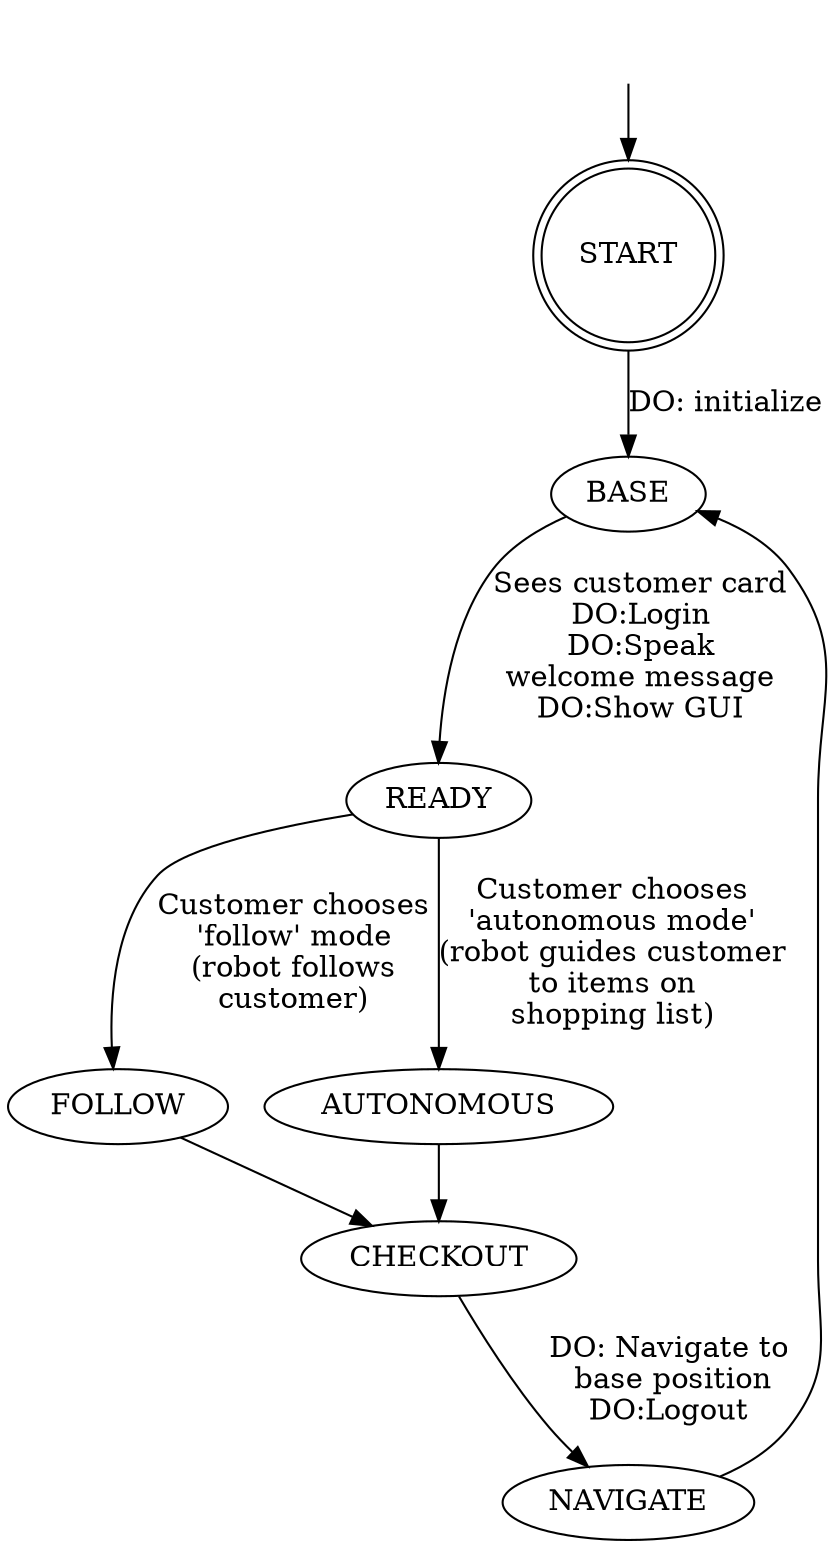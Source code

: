 digraph finite_state_machine {
    // VISUAL OPTIONS
    //  splines=line; // force straight line edges

    START [ shape=doublecircle ]
    start_invisible [ style=invis ]
    start_invisible -> START
    START -> BASE [ label = "DO: initialize" ];
    BASE -> READY [ label = "Sees customer card\nDO:Login\nDO:Speak\nwelcome message\nDO:Show GUI" ];
    READY -> FOLLOW [ label = "Customer chooses\n'follow' mode\n(robot follows\ncustomer)" ];
    READY -> AUTONOMOUS [ label = "Customer chooses\n'autonomous mode'\n(robot guides customer\nto items on\nshopping list)" ];
    AUTONOMOUS, FOLLOW -> CHECKOUT 
    
    CHECKOUT-> NAVIGATE [ label = "DO: Navigate to\n base position\nDO:Logout" ]
    NAVIGATE -> BASE
  
    
}
